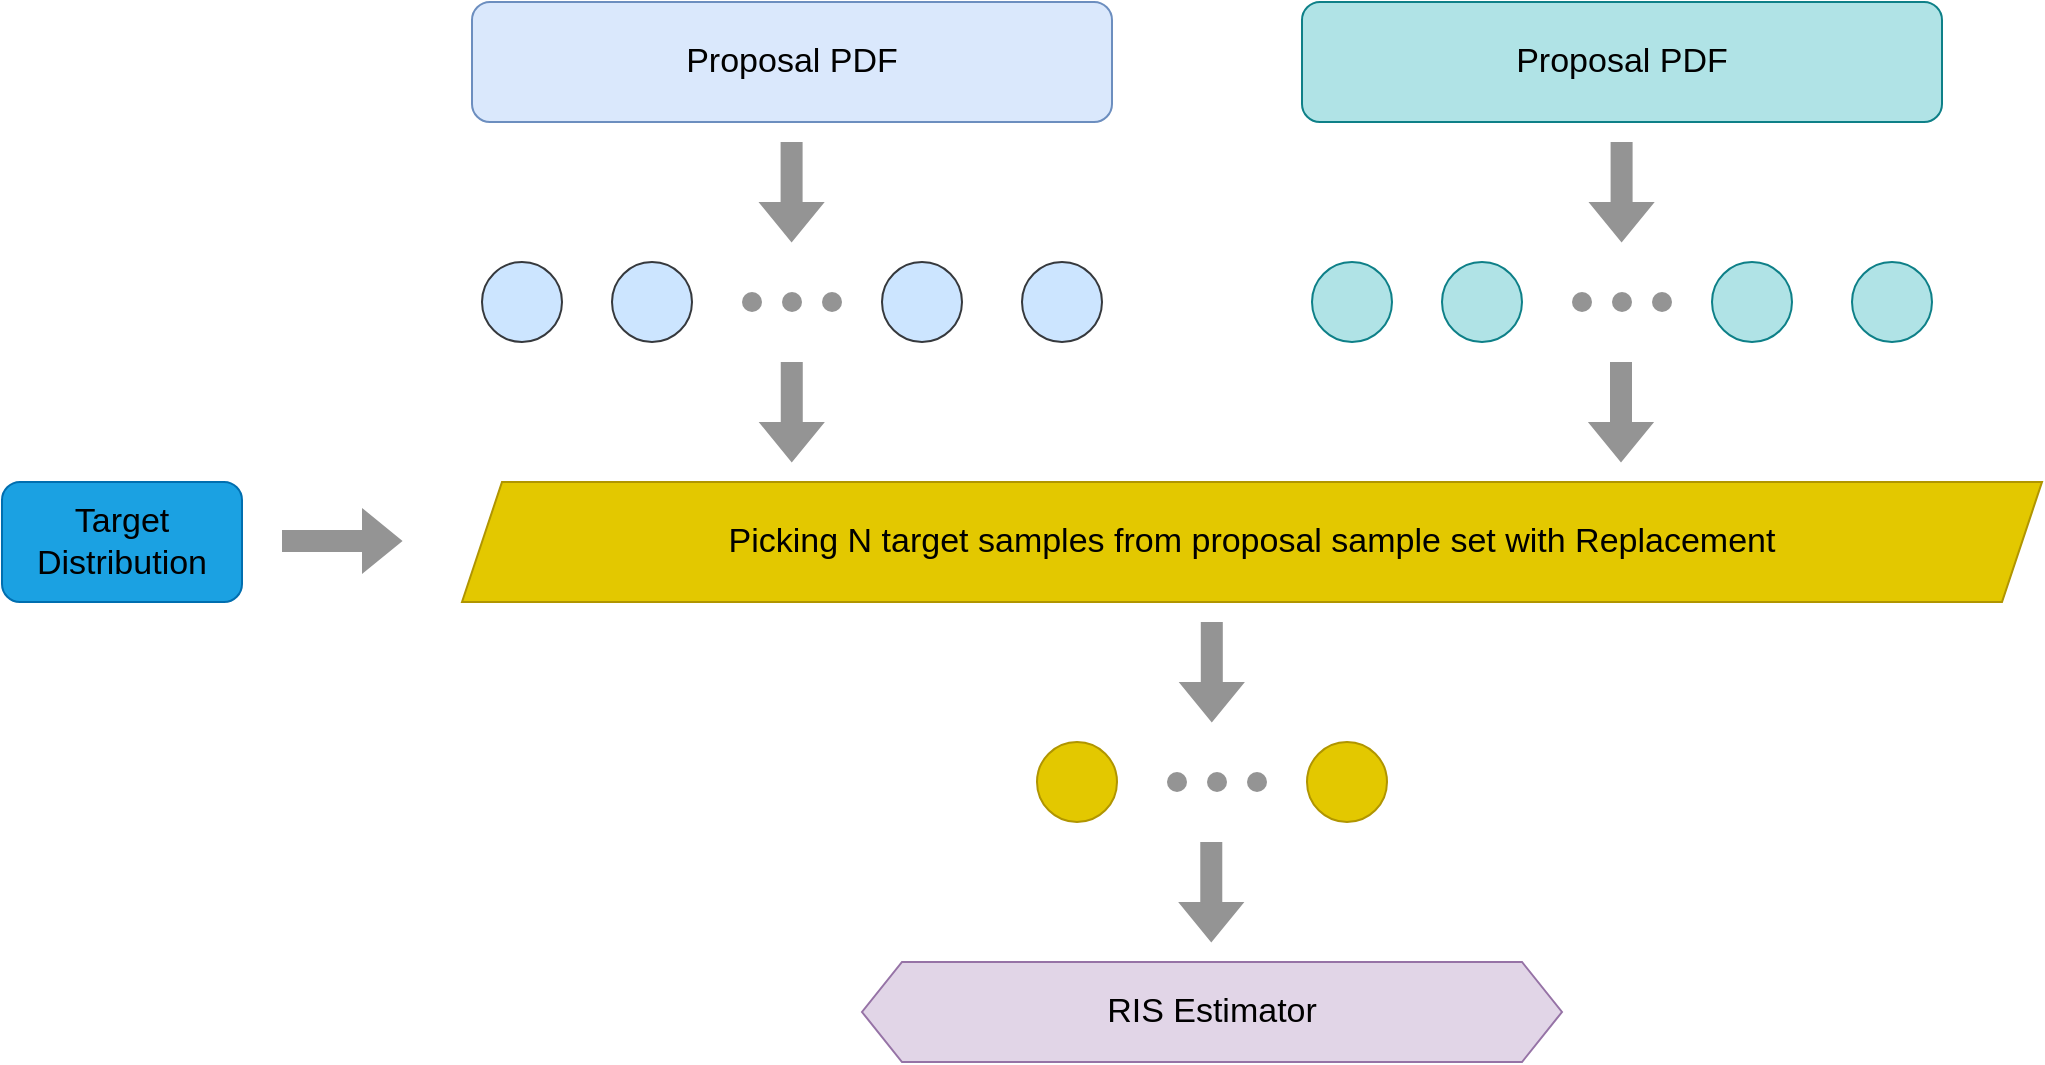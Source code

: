<mxfile version="20.6.0" type="device"><diagram id="rXO1-PHmHEGK-uwkWSwN" name="Page-1"><mxGraphModel dx="1234" dy="826" grid="1" gridSize="10" guides="1" tooltips="1" connect="1" arrows="1" fold="1" page="1" pageScale="1" pageWidth="850" pageHeight="1100" math="0" shadow="0"><root><mxCell id="0"/><mxCell id="1" parent="0"/><mxCell id="51ZkBqOI2KHY6uZn7XRc-2" value="&lt;font style=&quot;font-size: 17px;&quot;&gt;Proposal PDF&lt;/font&gt;" style="rounded=1;whiteSpace=wrap;html=1;fillColor=#dae8fc;strokeColor=#6c8ebf;" parent="1" vertex="1"><mxGeometry x="355" y="60" width="320" height="60" as="geometry"/></mxCell><mxCell id="51ZkBqOI2KHY6uZn7XRc-4" value="" style="ellipse;whiteSpace=wrap;html=1;fillColor=#cce5ff;strokeColor=#36393d;" parent="1" vertex="1"><mxGeometry x="360" y="190" width="40" height="40" as="geometry"/></mxCell><mxCell id="51ZkBqOI2KHY6uZn7XRc-5" value="" style="shape=flexArrow;endArrow=classic;html=1;rounded=0;strokeColor=#949494;fillColor=#949494;" parent="1" edge="1"><mxGeometry width="50" height="50" relative="1" as="geometry"><mxPoint x="514.8" y="130" as="sourcePoint"/><mxPoint x="514.8" y="180" as="targetPoint"/></mxGeometry></mxCell><mxCell id="51ZkBqOI2KHY6uZn7XRc-6" value="" style="ellipse;whiteSpace=wrap;html=1;fillColor=#cce5ff;strokeColor=#36393d;" parent="1" vertex="1"><mxGeometry x="425" y="190" width="40" height="40" as="geometry"/></mxCell><mxCell id="51ZkBqOI2KHY6uZn7XRc-7" value="" style="ellipse;whiteSpace=wrap;html=1;fillColor=#cce5ff;strokeColor=#36393d;" parent="1" vertex="1"><mxGeometry x="630" y="190" width="40" height="40" as="geometry"/></mxCell><mxCell id="51ZkBqOI2KHY6uZn7XRc-8" value="" style="ellipse;whiteSpace=wrap;html=1;fillColor=#cce5ff;strokeColor=#36393d;" parent="1" vertex="1"><mxGeometry x="560" y="190" width="40" height="40" as="geometry"/></mxCell><mxCell id="51ZkBqOI2KHY6uZn7XRc-10" value="&lt;font style=&quot;font-size: 17px;&quot; color=&quot;#000000&quot;&gt;Target Distribution&lt;/font&gt;" style="rounded=1;whiteSpace=wrap;html=1;fillColor=#1ba1e2;strokeColor=#006EAF;fontColor=#ffffff;" parent="1" vertex="1"><mxGeometry x="120" y="300" width="120" height="60" as="geometry"/></mxCell><mxCell id="51ZkBqOI2KHY6uZn7XRc-13" value="&lt;font style=&quot;font-size: 17px;&quot;&gt;Picking N target samples from proposal sample set with Replacement&lt;/font&gt;" style="shape=parallelogram;perimeter=parallelogramPerimeter;whiteSpace=wrap;html=1;fixedSize=1;fontColor=#000000;fillColor=#e3c800;strokeColor=#B09500;" parent="1" vertex="1"><mxGeometry x="350" y="300" width="790" height="60" as="geometry"/></mxCell><mxCell id="51ZkBqOI2KHY6uZn7XRc-15" value="" style="shape=flexArrow;endArrow=classic;html=1;rounded=0;fontColor=#000000;strokeColor=#949494;fillColor=#949494;fillStyle=solid;gradientColor=none;" parent="1" edge="1"><mxGeometry width="50" height="50" relative="1" as="geometry"><mxPoint x="260" y="329.5" as="sourcePoint"/><mxPoint x="320" y="329.5" as="targetPoint"/></mxGeometry></mxCell><mxCell id="51ZkBqOI2KHY6uZn7XRc-16" value="" style="ellipse;whiteSpace=wrap;html=1;fillColor=#e3c800;strokeColor=#B09500;fontColor=#000000;" parent="1" vertex="1"><mxGeometry x="637.5" y="430" width="40" height="40" as="geometry"/></mxCell><mxCell id="51ZkBqOI2KHY6uZn7XRc-17" value="" style="ellipse;whiteSpace=wrap;html=1;fillColor=#e3c800;strokeColor=#B09500;fontColor=#000000;" parent="1" vertex="1"><mxGeometry x="772.5" y="430" width="40" height="40" as="geometry"/></mxCell><mxCell id="51ZkBqOI2KHY6uZn7XRc-23" value="&lt;font style=&quot;font-size: 17px;&quot;&gt;RIS Estimator&lt;/font&gt;" style="shape=hexagon;perimeter=hexagonPerimeter2;whiteSpace=wrap;html=1;fixedSize=1;fillColor=#e1d5e7;strokeColor=#9673a6;" parent="1" vertex="1"><mxGeometry x="550" y="540" width="350" height="50" as="geometry"/></mxCell><mxCell id="51ZkBqOI2KHY6uZn7XRc-26" value="" style="ellipse;whiteSpace=wrap;html=1;fillColor=#949494;strokeColor=none;" parent="1" vertex="1"><mxGeometry x="490" y="205" width="10" height="10" as="geometry"/></mxCell><mxCell id="51ZkBqOI2KHY6uZn7XRc-27" value="" style="ellipse;whiteSpace=wrap;html=1;fillColor=#949494;strokeColor=none;" parent="1" vertex="1"><mxGeometry x="510" y="205" width="10" height="10" as="geometry"/></mxCell><mxCell id="51ZkBqOI2KHY6uZn7XRc-28" value="" style="ellipse;whiteSpace=wrap;html=1;fillColor=#949494;strokeColor=none;" parent="1" vertex="1"><mxGeometry x="530" y="205" width="10" height="10" as="geometry"/></mxCell><mxCell id="51ZkBqOI2KHY6uZn7XRc-30" value="" style="ellipse;whiteSpace=wrap;html=1;fillColor=#949494;strokeColor=none;" parent="1" vertex="1"><mxGeometry x="702.5" y="445" width="10" height="10" as="geometry"/></mxCell><mxCell id="51ZkBqOI2KHY6uZn7XRc-31" value="" style="ellipse;whiteSpace=wrap;html=1;fillColor=#949494;strokeColor=none;" parent="1" vertex="1"><mxGeometry x="722.5" y="445" width="10" height="10" as="geometry"/></mxCell><mxCell id="51ZkBqOI2KHY6uZn7XRc-32" value="" style="ellipse;whiteSpace=wrap;html=1;fillColor=#949494;strokeColor=none;" parent="1" vertex="1"><mxGeometry x="742.5" y="445" width="10" height="10" as="geometry"/></mxCell><mxCell id="51ZkBqOI2KHY6uZn7XRc-33" value="" style="shape=flexArrow;endArrow=classic;html=1;rounded=0;strokeColor=#949494;fillColor=#949494;" parent="1" edge="1"><mxGeometry width="50" height="50" relative="1" as="geometry"><mxPoint x="514.88" y="240" as="sourcePoint"/><mxPoint x="514.88" y="290" as="targetPoint"/></mxGeometry></mxCell><mxCell id="51ZkBqOI2KHY6uZn7XRc-34" value="" style="shape=flexArrow;endArrow=classic;html=1;rounded=0;strokeColor=#949494;fillColor=#949494;" parent="1" edge="1"><mxGeometry width="50" height="50" relative="1" as="geometry"><mxPoint x="724.9" y="370" as="sourcePoint"/><mxPoint x="724.9" y="420" as="targetPoint"/></mxGeometry></mxCell><mxCell id="51ZkBqOI2KHY6uZn7XRc-35" value="" style="shape=flexArrow;endArrow=classic;html=1;rounded=0;strokeColor=#949494;fillColor=#949494;" parent="1" edge="1"><mxGeometry width="50" height="50" relative="1" as="geometry"><mxPoint x="724.64" y="480.0" as="sourcePoint"/><mxPoint x="724.64" y="530.0" as="targetPoint"/></mxGeometry></mxCell><mxCell id="x3OkJlkdDwopcLgkQX7s-1" value="&lt;font style=&quot;font-size: 17px;&quot;&gt;Proposal PDF&lt;/font&gt;" style="rounded=1;whiteSpace=wrap;html=1;fillColor=#b0e3e6;strokeColor=#0e8088;" parent="1" vertex="1"><mxGeometry x="770" y="60" width="320" height="60" as="geometry"/></mxCell><mxCell id="x3OkJlkdDwopcLgkQX7s-2" value="" style="ellipse;whiteSpace=wrap;html=1;fillColor=#b0e3e6;strokeColor=#0e8088;" parent="1" vertex="1"><mxGeometry x="775" y="190" width="40" height="40" as="geometry"/></mxCell><mxCell id="x3OkJlkdDwopcLgkQX7s-3" value="" style="shape=flexArrow;endArrow=classic;html=1;rounded=0;strokeColor=#949494;fillColor=#949494;" parent="1" edge="1"><mxGeometry width="50" height="50" relative="1" as="geometry"><mxPoint x="929.8" y="130" as="sourcePoint"/><mxPoint x="929.8" y="180" as="targetPoint"/></mxGeometry></mxCell><mxCell id="x3OkJlkdDwopcLgkQX7s-4" value="" style="ellipse;whiteSpace=wrap;html=1;fillColor=#b0e3e6;strokeColor=#0e8088;" parent="1" vertex="1"><mxGeometry x="840" y="190" width="40" height="40" as="geometry"/></mxCell><mxCell id="x3OkJlkdDwopcLgkQX7s-5" value="" style="ellipse;whiteSpace=wrap;html=1;fillColor=#b0e3e6;strokeColor=#0e8088;" parent="1" vertex="1"><mxGeometry x="1045" y="190" width="40" height="40" as="geometry"/></mxCell><mxCell id="x3OkJlkdDwopcLgkQX7s-6" value="" style="ellipse;whiteSpace=wrap;html=1;fillColor=#b0e3e6;strokeColor=#0e8088;" parent="1" vertex="1"><mxGeometry x="975" y="190" width="40" height="40" as="geometry"/></mxCell><mxCell id="x3OkJlkdDwopcLgkQX7s-7" value="" style="ellipse;whiteSpace=wrap;html=1;fillColor=#949494;strokeColor=none;" parent="1" vertex="1"><mxGeometry x="905" y="205" width="10" height="10" as="geometry"/></mxCell><mxCell id="x3OkJlkdDwopcLgkQX7s-8" value="" style="ellipse;whiteSpace=wrap;html=1;fillColor=#949494;strokeColor=none;" parent="1" vertex="1"><mxGeometry x="925" y="205" width="10" height="10" as="geometry"/></mxCell><mxCell id="x3OkJlkdDwopcLgkQX7s-9" value="" style="ellipse;whiteSpace=wrap;html=1;fillColor=#949494;strokeColor=none;" parent="1" vertex="1"><mxGeometry x="945" y="205" width="10" height="10" as="geometry"/></mxCell><mxCell id="x3OkJlkdDwopcLgkQX7s-10" value="" style="shape=flexArrow;endArrow=classic;html=1;rounded=0;strokeColor=#949494;fillColor=#949494;" parent="1" edge="1"><mxGeometry width="50" height="50" relative="1" as="geometry"><mxPoint x="929.5" y="240" as="sourcePoint"/><mxPoint x="929.5" y="290" as="targetPoint"/></mxGeometry></mxCell></root></mxGraphModel></diagram></mxfile>